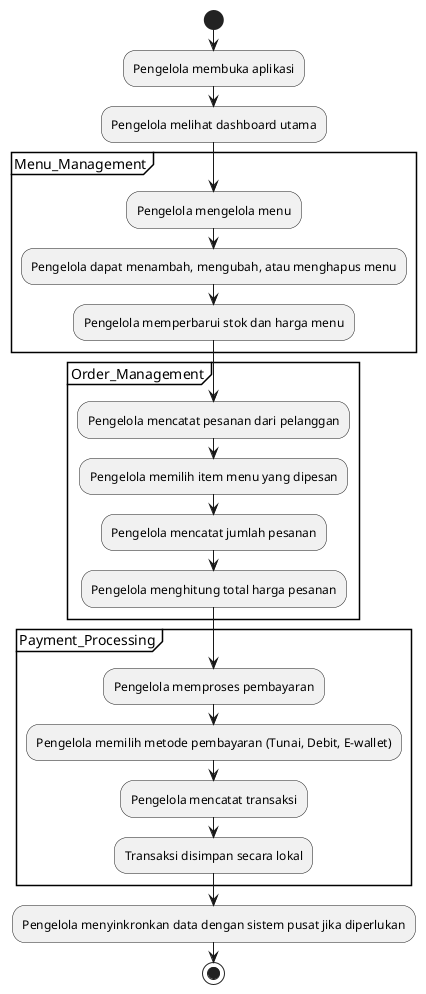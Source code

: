 @startuml flowchart

start

:Pengelola membuka aplikasi;

:Pengelola melihat dashboard utama;

partition Menu_Management {
    :Pengelola mengelola menu;
    :Pengelola dapat menambah, mengubah, atau menghapus menu;
    :Pengelola memperbarui stok dan harga menu;
}

partition Order_Management {
    :Pengelola mencatat pesanan dari pelanggan;
    :Pengelola memilih item menu yang dipesan;
    :Pengelola mencatat jumlah pesanan;
    :Pengelola menghitung total harga pesanan;
}

partition Payment_Processing {
    :Pengelola memproses pembayaran;
    :Pengelola memilih metode pembayaran (Tunai, Debit, E-wallet);
    :Pengelola mencatat transaksi;
    :Transaksi disimpan secara lokal;
}

:Pengelola menyinkronkan data dengan sistem pusat jika diperlukan;

stop

@enduml
